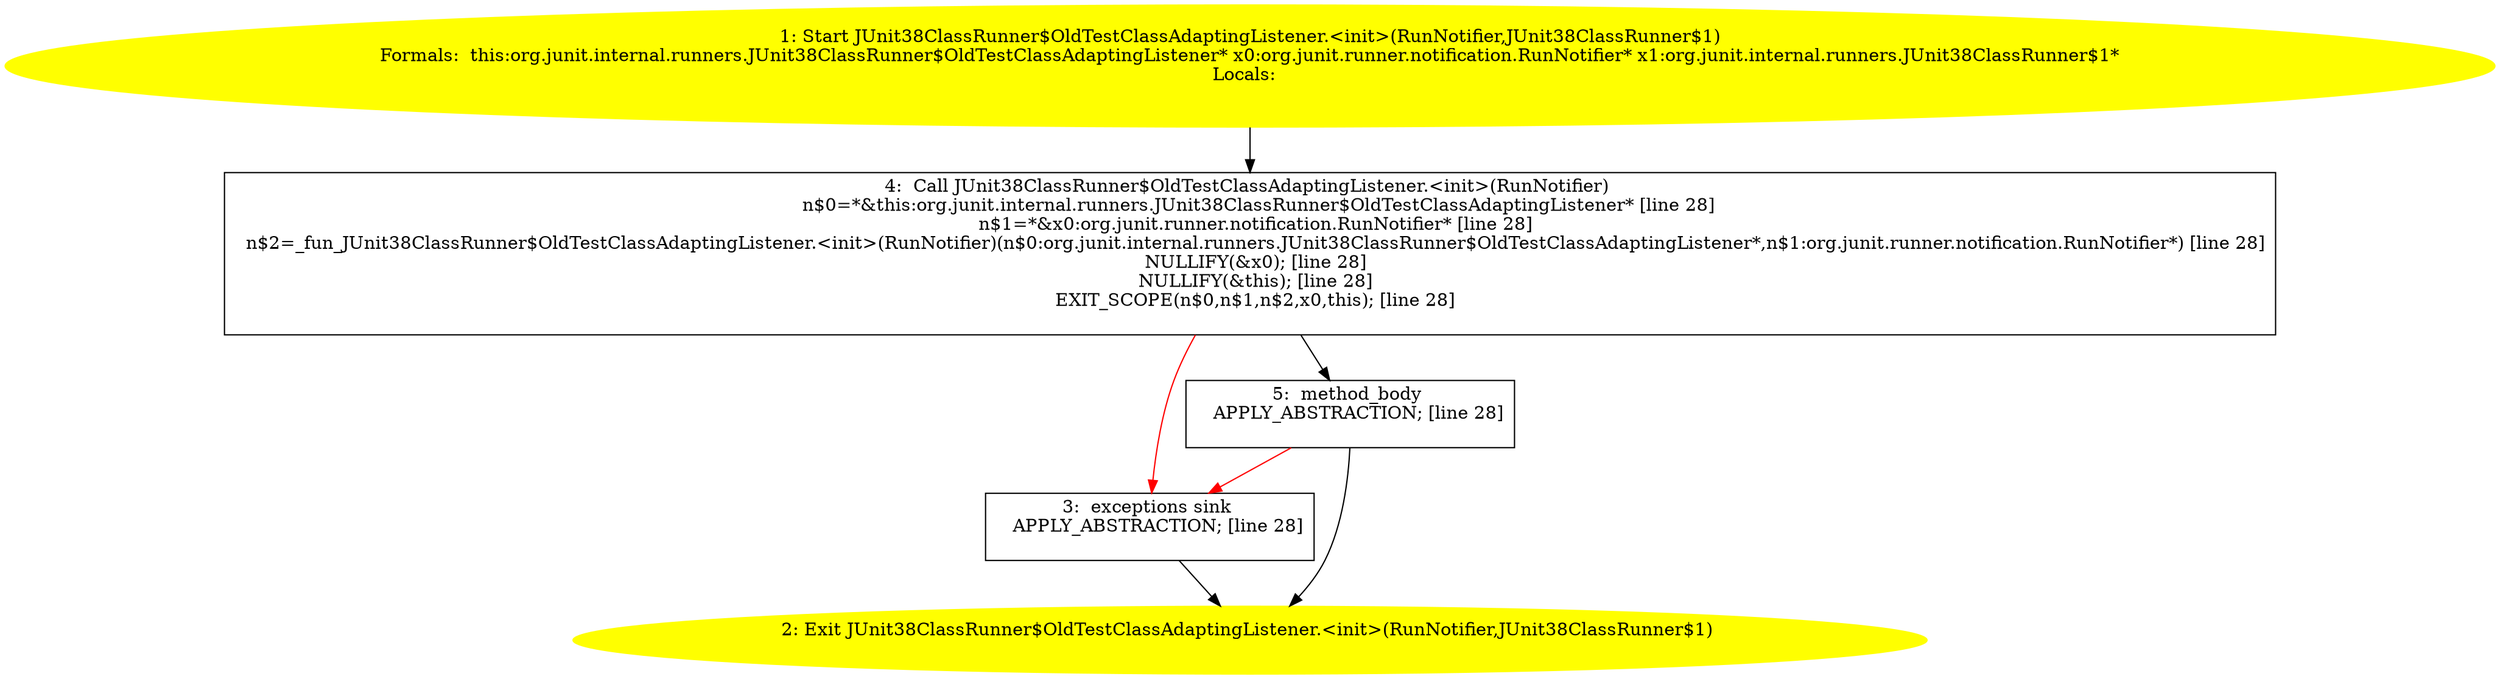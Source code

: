 /* @generated */
digraph cfg {
"org.junit.internal.runners.JUnit38ClassRunner$OldTestClassAdaptingListener.<init>(org.junit.runner.n.42b4008d9b48732ab9b4ab1a60a3f6c7_1" [label="1: Start JUnit38ClassRunner$OldTestClassAdaptingListener.<init>(RunNotifier,JUnit38ClassRunner$1)\nFormals:  this:org.junit.internal.runners.JUnit38ClassRunner$OldTestClassAdaptingListener* x0:org.junit.runner.notification.RunNotifier* x1:org.junit.internal.runners.JUnit38ClassRunner$1*\nLocals:  \n  " color=yellow style=filled]
	

	 "org.junit.internal.runners.JUnit38ClassRunner$OldTestClassAdaptingListener.<init>(org.junit.runner.n.42b4008d9b48732ab9b4ab1a60a3f6c7_1" -> "org.junit.internal.runners.JUnit38ClassRunner$OldTestClassAdaptingListener.<init>(org.junit.runner.n.42b4008d9b48732ab9b4ab1a60a3f6c7_4" ;
"org.junit.internal.runners.JUnit38ClassRunner$OldTestClassAdaptingListener.<init>(org.junit.runner.n.42b4008d9b48732ab9b4ab1a60a3f6c7_2" [label="2: Exit JUnit38ClassRunner$OldTestClassAdaptingListener.<init>(RunNotifier,JUnit38ClassRunner$1) \n  " color=yellow style=filled]
	

"org.junit.internal.runners.JUnit38ClassRunner$OldTestClassAdaptingListener.<init>(org.junit.runner.n.42b4008d9b48732ab9b4ab1a60a3f6c7_3" [label="3:  exceptions sink \n   APPLY_ABSTRACTION; [line 28]\n " shape="box"]
	

	 "org.junit.internal.runners.JUnit38ClassRunner$OldTestClassAdaptingListener.<init>(org.junit.runner.n.42b4008d9b48732ab9b4ab1a60a3f6c7_3" -> "org.junit.internal.runners.JUnit38ClassRunner$OldTestClassAdaptingListener.<init>(org.junit.runner.n.42b4008d9b48732ab9b4ab1a60a3f6c7_2" ;
"org.junit.internal.runners.JUnit38ClassRunner$OldTestClassAdaptingListener.<init>(org.junit.runner.n.42b4008d9b48732ab9b4ab1a60a3f6c7_4" [label="4:  Call JUnit38ClassRunner$OldTestClassAdaptingListener.<init>(RunNotifier) \n   n$0=*&this:org.junit.internal.runners.JUnit38ClassRunner$OldTestClassAdaptingListener* [line 28]\n  n$1=*&x0:org.junit.runner.notification.RunNotifier* [line 28]\n  n$2=_fun_JUnit38ClassRunner$OldTestClassAdaptingListener.<init>(RunNotifier)(n$0:org.junit.internal.runners.JUnit38ClassRunner$OldTestClassAdaptingListener*,n$1:org.junit.runner.notification.RunNotifier*) [line 28]\n  NULLIFY(&x0); [line 28]\n  NULLIFY(&this); [line 28]\n  EXIT_SCOPE(n$0,n$1,n$2,x0,this); [line 28]\n " shape="box"]
	

	 "org.junit.internal.runners.JUnit38ClassRunner$OldTestClassAdaptingListener.<init>(org.junit.runner.n.42b4008d9b48732ab9b4ab1a60a3f6c7_4" -> "org.junit.internal.runners.JUnit38ClassRunner$OldTestClassAdaptingListener.<init>(org.junit.runner.n.42b4008d9b48732ab9b4ab1a60a3f6c7_5" ;
	 "org.junit.internal.runners.JUnit38ClassRunner$OldTestClassAdaptingListener.<init>(org.junit.runner.n.42b4008d9b48732ab9b4ab1a60a3f6c7_4" -> "org.junit.internal.runners.JUnit38ClassRunner$OldTestClassAdaptingListener.<init>(org.junit.runner.n.42b4008d9b48732ab9b4ab1a60a3f6c7_3" [color="red" ];
"org.junit.internal.runners.JUnit38ClassRunner$OldTestClassAdaptingListener.<init>(org.junit.runner.n.42b4008d9b48732ab9b4ab1a60a3f6c7_5" [label="5:  method_body \n   APPLY_ABSTRACTION; [line 28]\n " shape="box"]
	

	 "org.junit.internal.runners.JUnit38ClassRunner$OldTestClassAdaptingListener.<init>(org.junit.runner.n.42b4008d9b48732ab9b4ab1a60a3f6c7_5" -> "org.junit.internal.runners.JUnit38ClassRunner$OldTestClassAdaptingListener.<init>(org.junit.runner.n.42b4008d9b48732ab9b4ab1a60a3f6c7_2" ;
	 "org.junit.internal.runners.JUnit38ClassRunner$OldTestClassAdaptingListener.<init>(org.junit.runner.n.42b4008d9b48732ab9b4ab1a60a3f6c7_5" -> "org.junit.internal.runners.JUnit38ClassRunner$OldTestClassAdaptingListener.<init>(org.junit.runner.n.42b4008d9b48732ab9b4ab1a60a3f6c7_3" [color="red" ];
}
